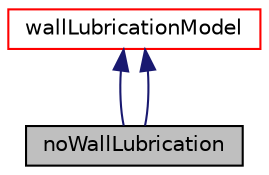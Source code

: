 digraph "noWallLubrication"
{
  bgcolor="transparent";
  edge [fontname="Helvetica",fontsize="10",labelfontname="Helvetica",labelfontsize="10"];
  node [fontname="Helvetica",fontsize="10",shape=record];
  Node3 [label="noWallLubrication",height=0.2,width=0.4,color="black", fillcolor="grey75", style="filled", fontcolor="black"];
  Node4 -> Node3 [dir="back",color="midnightblue",fontsize="10",style="solid",fontname="Helvetica"];
  Node4 [label="wallLubricationModel",height=0.2,width=0.4,color="red",URL="$a02612.html"];
  Node4 -> Node3 [dir="back",color="midnightblue",fontsize="10",style="solid",fontname="Helvetica"];
}
